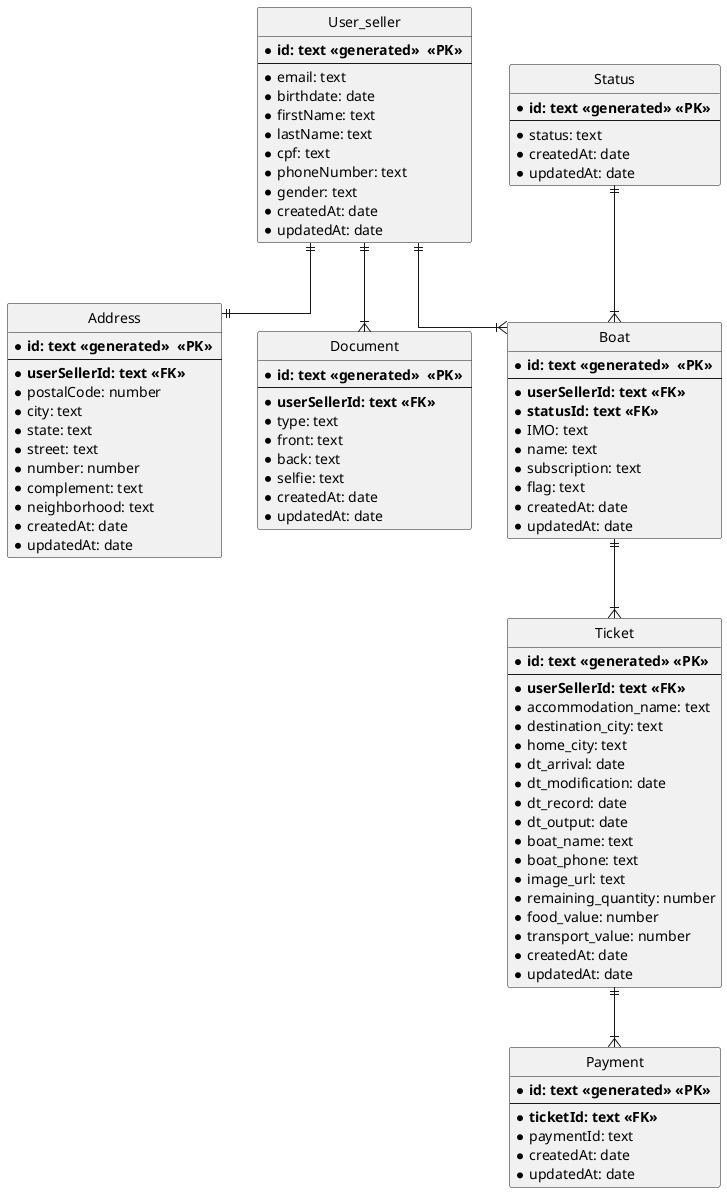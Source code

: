 @startuml

hide circle
skinparam linetype ortho

entity "User_seller" as userSeller {
    * **id: text <<generated>>  <<PK>> **
    --
    *email: text
    *birthdate: date
    *firstName: text
    *lastName: text
    *cpf: text
    *phoneNumber: text
    *gender: text
    *createdAt: date
    *updatedAt: date
}


entity "Address" as address {
    * **id: text <<generated>>  <<PK>> **
    --
    * **userSellerId: text <<FK>> **
    *postalCode: number
    *city: text
    *state: text
    *street: text
    *number: number
    *complement: text
    *neighborhood: text
    *createdAt: date
    *updatedAt: date
}

entity "Document" as document {
    * **id: text <<generated>>  <<PK>> **
    --
    * **userSellerId: text <<FK>> **
    *type: text
    *front: text
    *back: text
    *selfie: text
    *createdAt: date
    *updatedAt: date
}

entity "Boat" as boat {
    * **id: text <<generated>>  <<PK>> **
    --
    * **userSellerId: text <<FK>> **
    * **statusId: text <<FK>> **
    *IMO: text
    *name: text
    *subscription: text
    *flag: text
    *createdAt: date
    *updatedAt: date
}


entity "Status" as status {
    * **id: text <<generated>> <<PK>> **
    --
    *status: text
    *createdAt: date
    *updatedAt: date
}

entity "Ticket" as ticket {
    * **id: text <<generated>> <<PK>> **
    --
    * **userSellerId: text <<FK>> **
    *accommodation_name: text
    *destination_city: text
    *home_city: text
    *dt_arrival: date
    *dt_modification: date
    *dt_record: date
    *dt_output: date
    *boat_name: text
    *boat_phone: text
    *image_url: text
    *remaining_quantity: number
    *food_value: number
    *transport_value: number
    *createdAt: date
    *updatedAt: date
}

entity "Payment" as payment {
    * **id: text <<generated>> <<PK>> **
    --
    * **ticketId: text <<FK>> **
    *paymentId: text
    *createdAt: date
    *updatedAt: date
}

userSeller ||--|| address
userSeller ||--|{ boat
userSeller ||--|{ document
boat ||--|{ ticket
ticket ||--|{ payment
status ||--|{ boat

@enduml